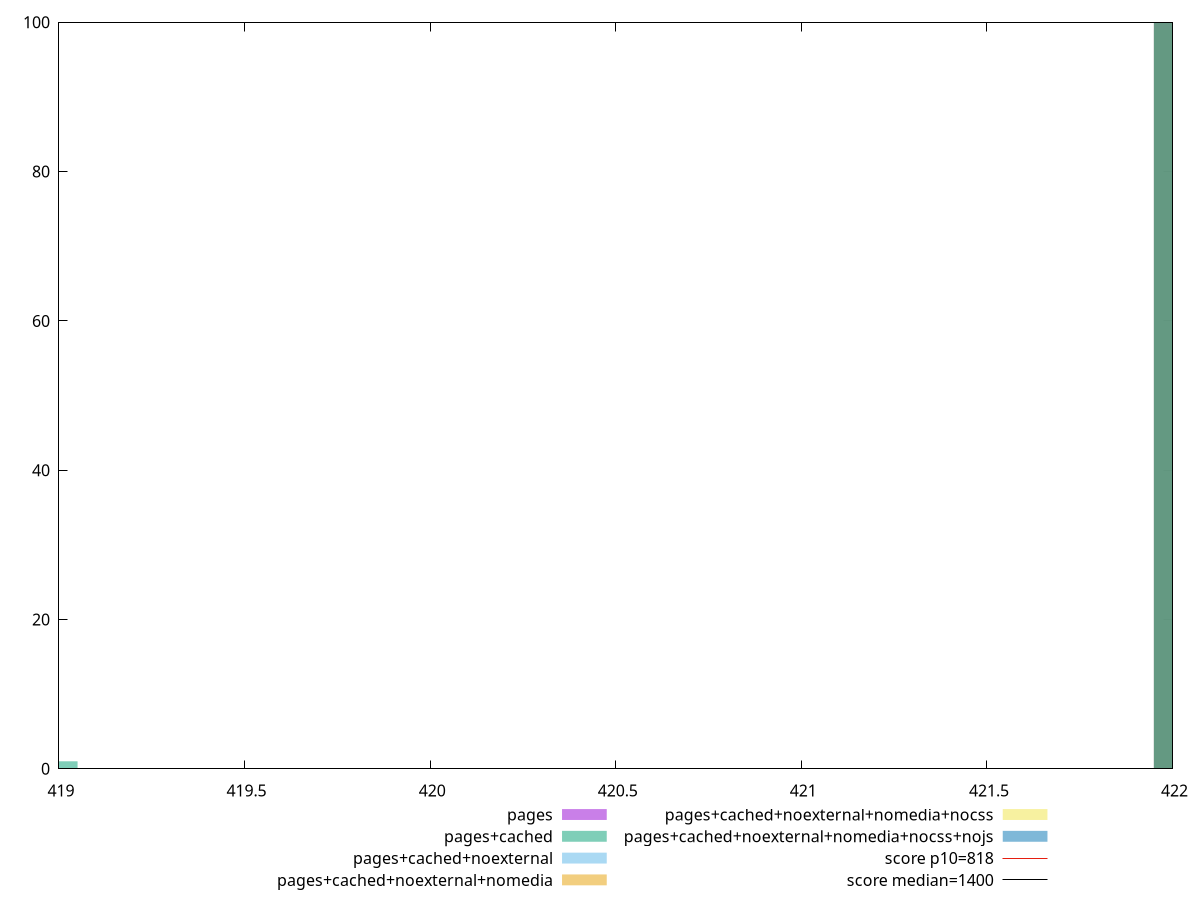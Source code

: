 reset

$pages <<EOF
422 100
EOF

$pagesCached <<EOF
422 99
419 1
EOF

$pagesCachedNoexternal <<EOF
422 100
EOF

$pagesCachedNoexternalNomedia <<EOF
422 100
EOF

$pagesCachedNoexternalNomediaNocss <<EOF
422 100
EOF

$pagesCachedNoexternalNomediaNocssNojs <<EOF
422 100
EOF

set key outside below
set boxwidth 0.1
set xrange [419:422]
set yrange [0:100]
set trange [0:100]
set style fill transparent solid 0.5 noborder

set parametric
set terminal svg size 640, 540 enhanced background rgb 'white'
set output "reprap/dom-size/comparison/histogram/all_raw.svg"

plot $pages title "pages" with boxes, \
     $pagesCached title "pages+cached" with boxes, \
     $pagesCachedNoexternal title "pages+cached+noexternal" with boxes, \
     $pagesCachedNoexternalNomedia title "pages+cached+noexternal+nomedia" with boxes, \
     $pagesCachedNoexternalNomediaNocss title "pages+cached+noexternal+nomedia+nocss" with boxes, \
     $pagesCachedNoexternalNomediaNocssNojs title "pages+cached+noexternal+nomedia+nocss+nojs" with boxes, \
     818,t title "score p10=818", \
     1400,t title "score median=1400"

reset
